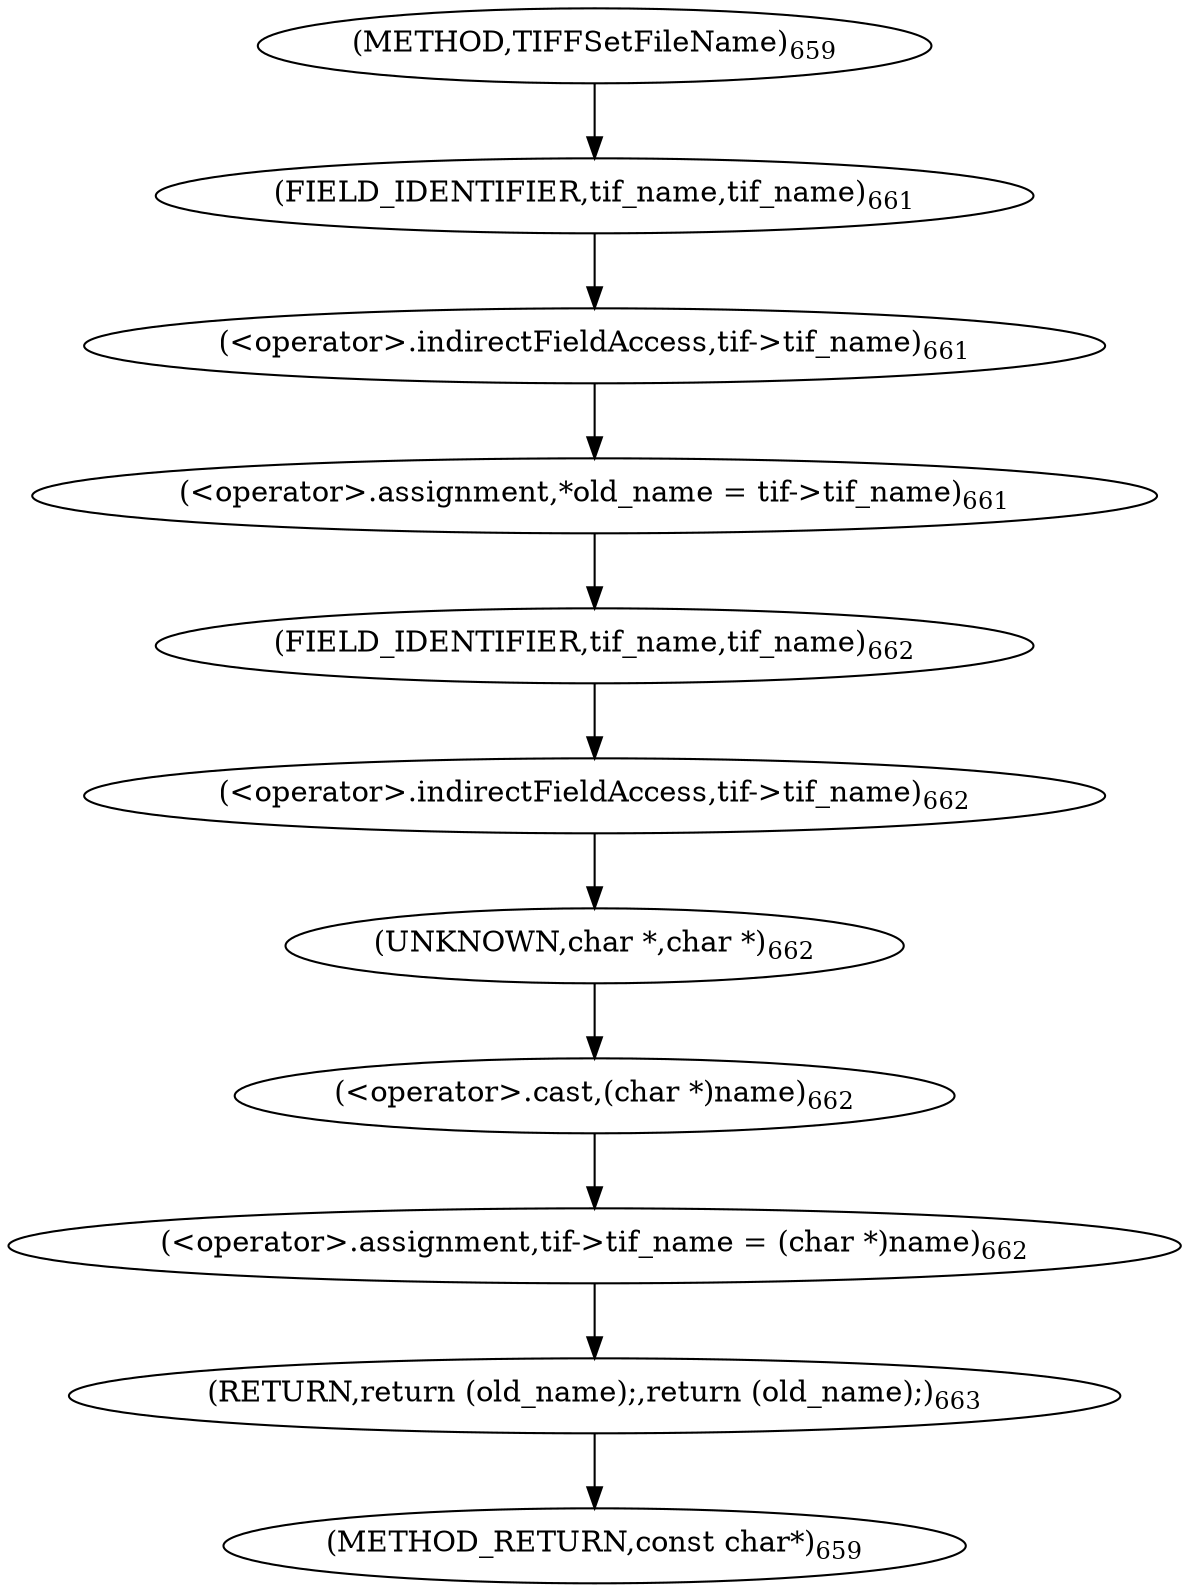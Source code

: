 digraph "TIFFSetFileName" {  
"1430" [label = <(&lt;operator&gt;.assignment,*old_name = tif-&gt;tif_name)<SUB>661</SUB>> ]
"1435" [label = <(&lt;operator&gt;.assignment,tif-&gt;tif_name = (char *)name)<SUB>662</SUB>> ]
"1442" [label = <(RETURN,return (old_name);,return (old_name);)<SUB>663</SUB>> ]
"1432" [label = <(&lt;operator&gt;.indirectFieldAccess,tif-&gt;tif_name)<SUB>661</SUB>> ]
"1436" [label = <(&lt;operator&gt;.indirectFieldAccess,tif-&gt;tif_name)<SUB>662</SUB>> ]
"1439" [label = <(&lt;operator&gt;.cast,(char *)name)<SUB>662</SUB>> ]
"1434" [label = <(FIELD_IDENTIFIER,tif_name,tif_name)<SUB>661</SUB>> ]
"1438" [label = <(FIELD_IDENTIFIER,tif_name,tif_name)<SUB>662</SUB>> ]
"1440" [label = <(UNKNOWN,char *,char *)<SUB>662</SUB>> ]
"1425" [label = <(METHOD,TIFFSetFileName)<SUB>659</SUB>> ]
"1444" [label = <(METHOD_RETURN,const char*)<SUB>659</SUB>> ]
  "1430" -> "1438" 
  "1435" -> "1442" 
  "1442" -> "1444" 
  "1432" -> "1430" 
  "1436" -> "1440" 
  "1439" -> "1435" 
  "1434" -> "1432" 
  "1438" -> "1436" 
  "1440" -> "1439" 
  "1425" -> "1434" 
}

